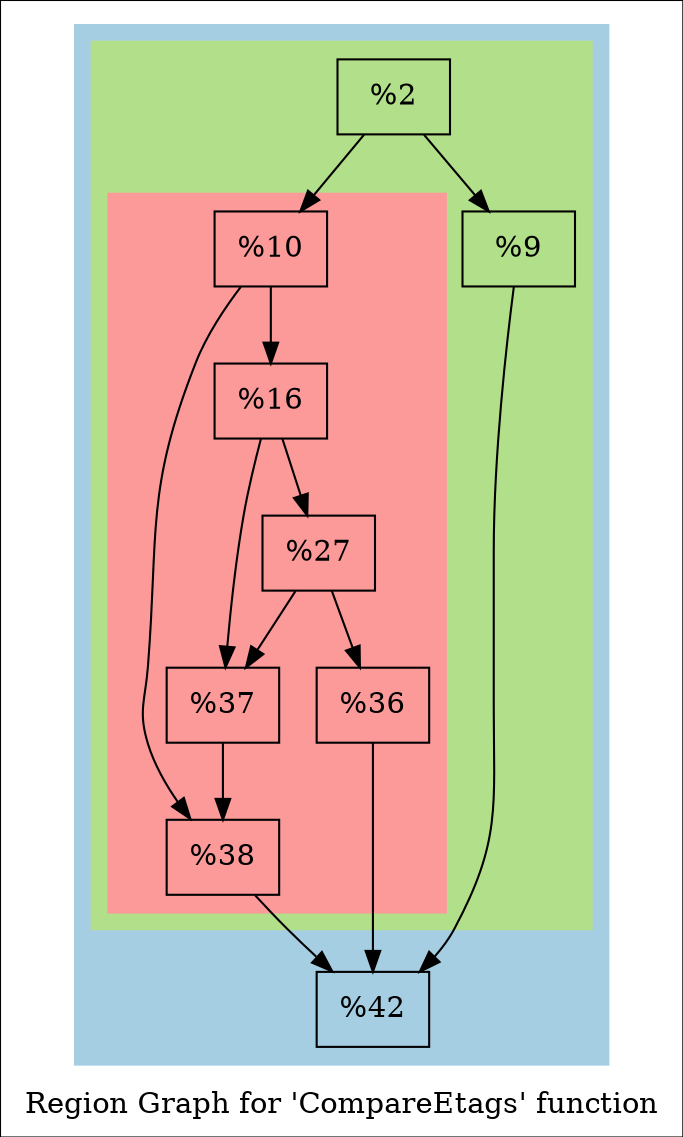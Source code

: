 digraph "Region Graph for 'CompareEtags' function" {
	label="Region Graph for 'CompareEtags' function";

	Node0xd609e0 [shape=record,label="{%2}"];
	Node0xd609e0 -> Node0xd54700;
	Node0xd609e0 -> Node0xd4adb0;
	Node0xd54700 [shape=record,label="{%9}"];
	Node0xd54700 -> Node0xd69e00;
	Node0xd69e00 [shape=record,label="{%42}"];
	Node0xd4adb0 [shape=record,label="{%10}"];
	Node0xd4adb0 -> Node0xd3d0c0;
	Node0xd4adb0 -> Node0xd4ba00;
	Node0xd3d0c0 [shape=record,label="{%16}"];
	Node0xd3d0c0 -> Node0xceddb0;
	Node0xd3d0c0 -> Node0xd75ae0;
	Node0xceddb0 [shape=record,label="{%27}"];
	Node0xceddb0 -> Node0xd552e0;
	Node0xceddb0 -> Node0xd75ae0;
	Node0xd552e0 [shape=record,label="{%36}"];
	Node0xd552e0 -> Node0xd69e00;
	Node0xd75ae0 [shape=record,label="{%37}"];
	Node0xd75ae0 -> Node0xd4ba00;
	Node0xd4ba00 [shape=record,label="{%38}"];
	Node0xd4ba00 -> Node0xd69e00;
	colorscheme = "paired12"
        subgraph cluster_0xc575b0 {
          label = "";
          style = filled;
          color = 1
          subgraph cluster_0xc7c2c0 {
            label = "";
            style = filled;
            color = 3
            subgraph cluster_0xdc45b0 {
              label = "";
              style = filled;
              color = 5
              Node0xd4adb0;
              Node0xd3d0c0;
              Node0xceddb0;
              Node0xd552e0;
              Node0xd75ae0;
              Node0xd4ba00;
            }
            Node0xd609e0;
            Node0xd54700;
          }
          Node0xd69e00;
        }
}
